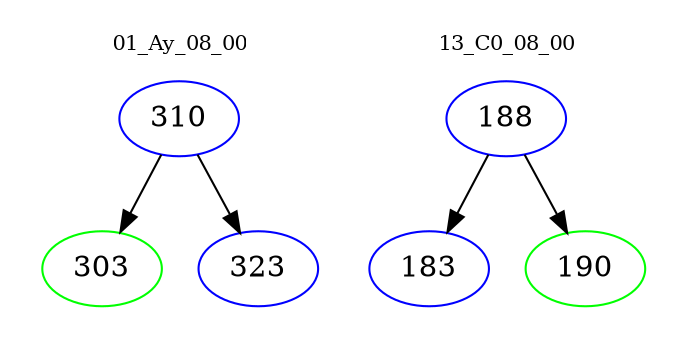 digraph{
subgraph cluster_0 {
color = white
label = "01_Ay_08_00";
fontsize=10;
T0_310 [label="310", color="blue"]
T0_310 -> T0_303 [color="black"]
T0_303 [label="303", color="green"]
T0_310 -> T0_323 [color="black"]
T0_323 [label="323", color="blue"]
}
subgraph cluster_1 {
color = white
label = "13_C0_08_00";
fontsize=10;
T1_188 [label="188", color="blue"]
T1_188 -> T1_183 [color="black"]
T1_183 [label="183", color="blue"]
T1_188 -> T1_190 [color="black"]
T1_190 [label="190", color="green"]
}
}
